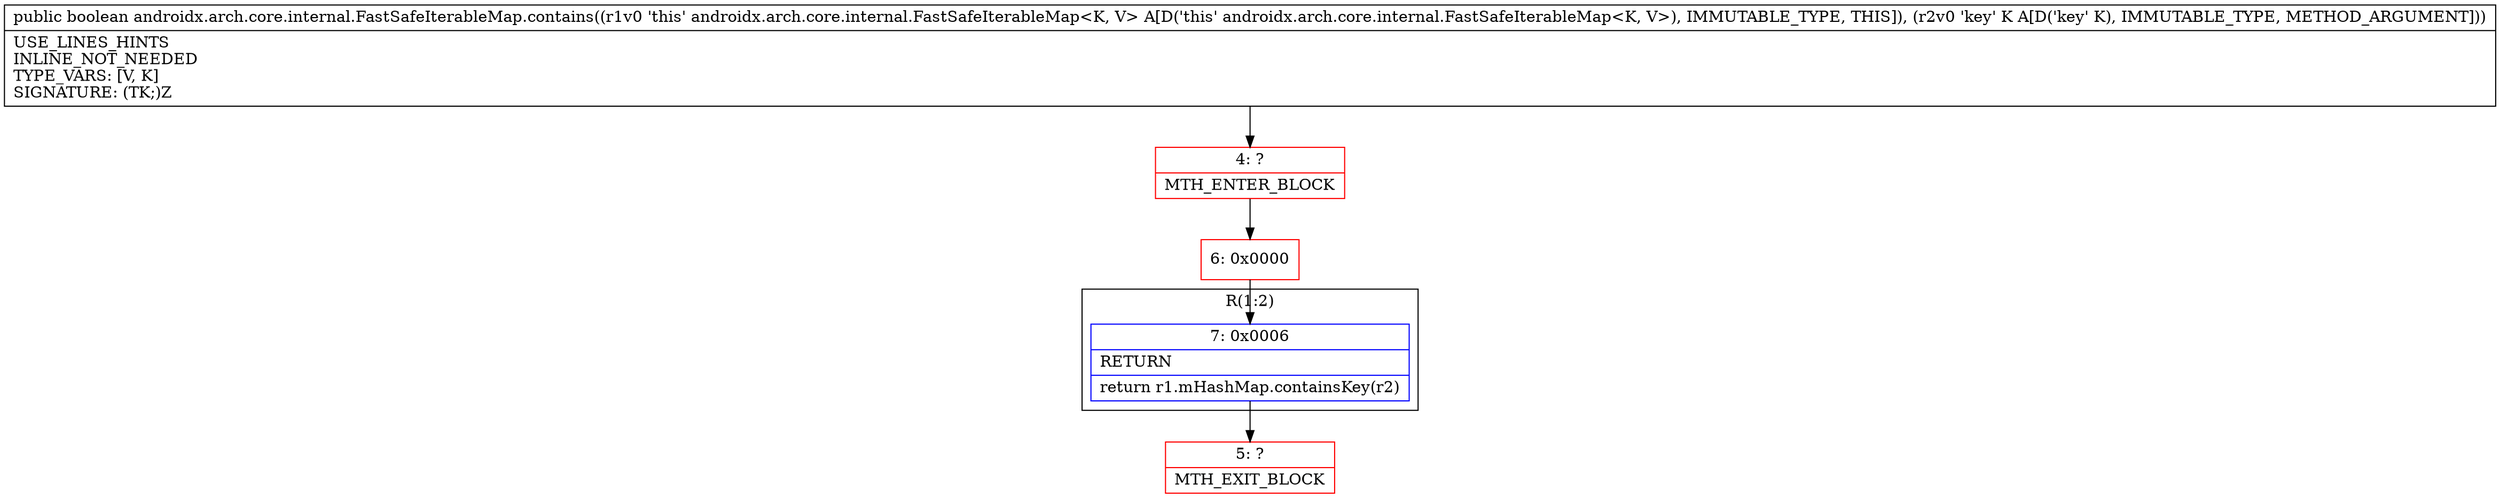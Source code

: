 digraph "CFG forandroidx.arch.core.internal.FastSafeIterableMap.contains(Ljava\/lang\/Object;)Z" {
subgraph cluster_Region_753665640 {
label = "R(1:2)";
node [shape=record,color=blue];
Node_7 [shape=record,label="{7\:\ 0x0006|RETURN\l|return r1.mHashMap.containsKey(r2)\l}"];
}
Node_4 [shape=record,color=red,label="{4\:\ ?|MTH_ENTER_BLOCK\l}"];
Node_6 [shape=record,color=red,label="{6\:\ 0x0000}"];
Node_5 [shape=record,color=red,label="{5\:\ ?|MTH_EXIT_BLOCK\l}"];
MethodNode[shape=record,label="{public boolean androidx.arch.core.internal.FastSafeIterableMap.contains((r1v0 'this' androidx.arch.core.internal.FastSafeIterableMap\<K, V\> A[D('this' androidx.arch.core.internal.FastSafeIterableMap\<K, V\>), IMMUTABLE_TYPE, THIS]), (r2v0 'key' K A[D('key' K), IMMUTABLE_TYPE, METHOD_ARGUMENT]))  | USE_LINES_HINTS\lINLINE_NOT_NEEDED\lTYPE_VARS: [V, K]\lSIGNATURE: (TK;)Z\l}"];
MethodNode -> Node_4;Node_7 -> Node_5;
Node_4 -> Node_6;
Node_6 -> Node_7;
}

